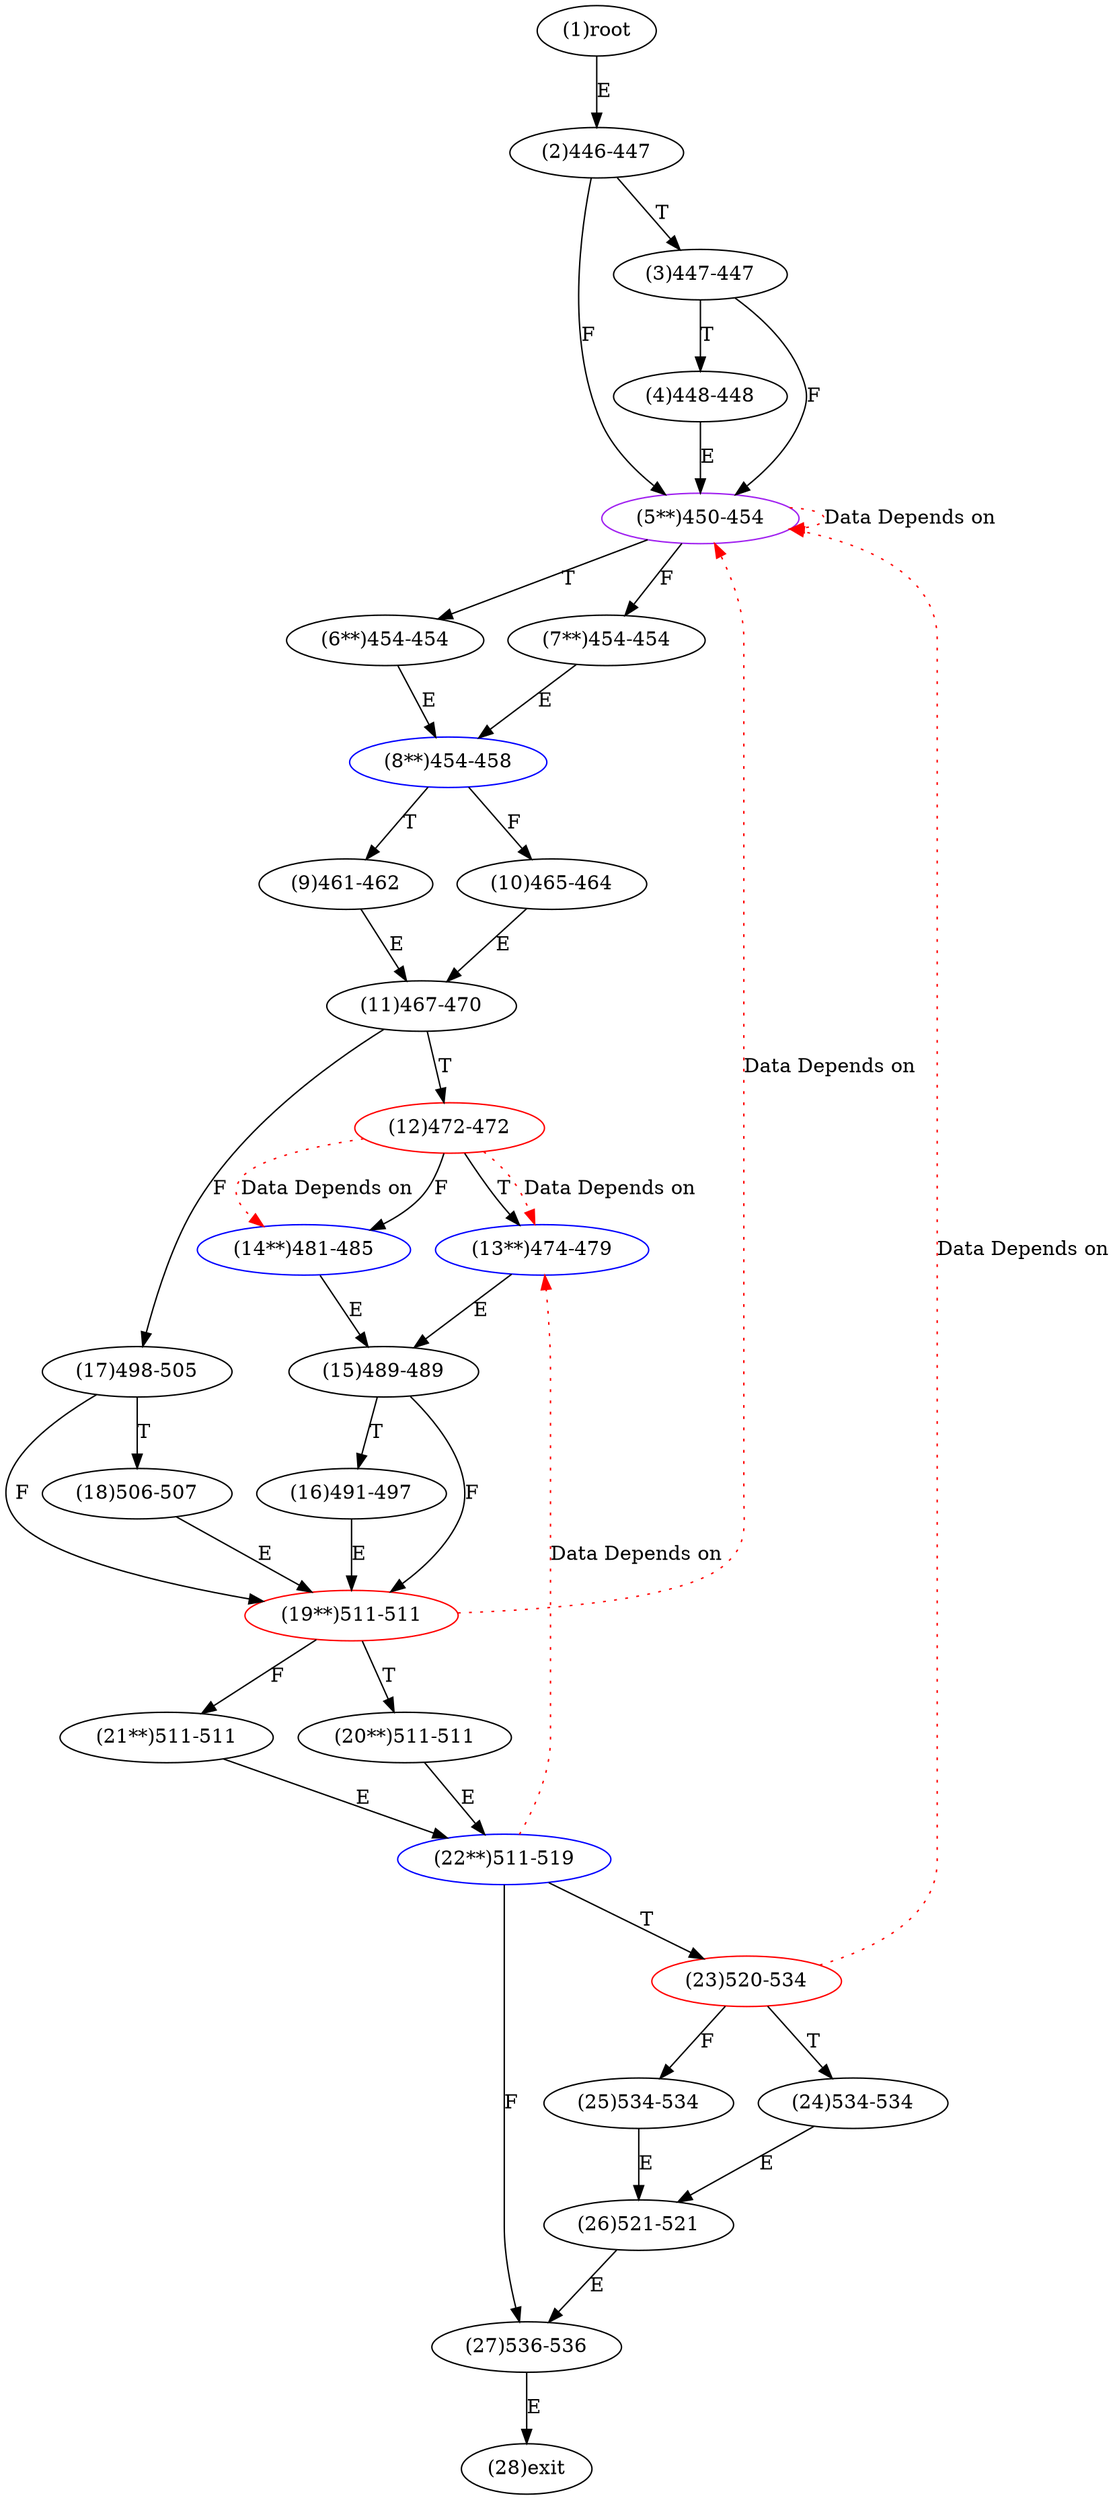 digraph "" { 
1[ label="(1)root"];
2[ label="(2)446-447"];
3[ label="(3)447-447"];
4[ label="(4)448-448"];
5[ label="(5**)450-454",color=purple];
6[ label="(6**)454-454"];
7[ label="(7**)454-454"];
8[ label="(8**)454-458",color=blue];
9[ label="(9)461-462"];
10[ label="(10)465-464"];
11[ label="(11)467-470"];
12[ label="(12)472-472",color=red];
13[ label="(13**)474-479",color=blue];
14[ label="(14**)481-485",color=blue];
15[ label="(15)489-489"];
17[ label="(17)498-505"];
16[ label="(16)491-497"];
19[ label="(19**)511-511",color=red];
18[ label="(18)506-507"];
21[ label="(21**)511-511"];
20[ label="(20**)511-511"];
23[ label="(23)520-534",color=red];
22[ label="(22**)511-519",color=blue];
25[ label="(25)534-534"];
24[ label="(24)534-534"];
27[ label="(27)536-536"];
26[ label="(26)521-521"];
28[ label="(28)exit"];
1->2[ label="E"];
2->5[ label="F"];
2->3[ label="T"];
3->5[ label="F"];
3->4[ label="T"];
4->5[ label="E"];
5->7[ label="F"];
5->6[ label="T"];
6->8[ label="E"];
7->8[ label="E"];
8->10[ label="F"];
8->9[ label="T"];
9->11[ label="E"];
10->11[ label="E"];
11->17[ label="F"];
11->12[ label="T"];
12->14[ label="F"];
12->13[ label="T"];
13->15[ label="E"];
14->15[ label="E"];
15->19[ label="F"];
15->16[ label="T"];
16->19[ label="E"];
17->19[ label="F"];
17->18[ label="T"];
18->19[ label="E"];
19->21[ label="F"];
19->20[ label="T"];
20->22[ label="E"];
21->22[ label="E"];
22->27[ label="F"];
22->23[ label="T"];
23->25[ label="F"];
23->24[ label="T"];
24->26[ label="E"];
25->26[ label="E"];
26->27[ label="E"];
27->28[ label="E"];
5->5[ color="red" label="Data Depends on" style = dotted ];
12->13[ color="red" label="Data Depends on" style = dotted ];
12->14[ color="red" label="Data Depends on" style = dotted ];
19->5[ color="red" label="Data Depends on" style = dotted ];
23->5[ color="red" label="Data Depends on" style = dotted ];
22->13[ color="red" label="Data Depends on" style = dotted ];
}